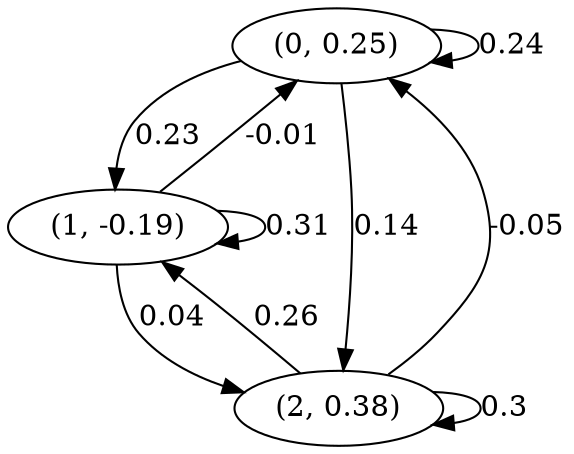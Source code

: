 digraph {
    0 [ label = "(0, 0.25)" ]
    1 [ label = "(1, -0.19)" ]
    2 [ label = "(2, 0.38)" ]
    0 -> 0 [ label = "0.24" ]
    1 -> 1 [ label = "0.31" ]
    2 -> 2 [ label = "0.3" ]
    1 -> 0 [ label = "-0.01" ]
    2 -> 0 [ label = "-0.05" ]
    0 -> 1 [ label = "0.23" ]
    2 -> 1 [ label = "0.26" ]
    0 -> 2 [ label = "0.14" ]
    1 -> 2 [ label = "0.04" ]
}

